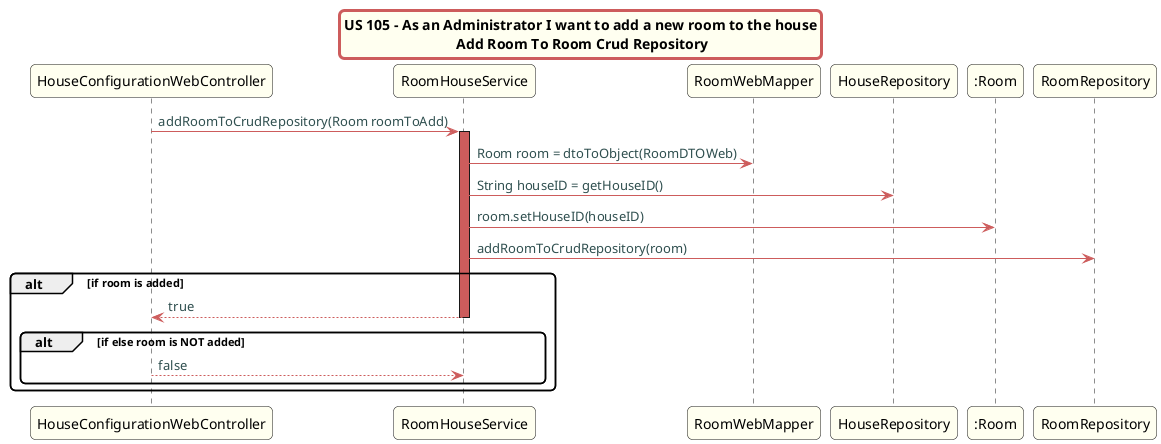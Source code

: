 @startuml
skinparam titleBorderRoundCorner 10
skinparam titleBorderThickness 3
skinparam titleBorderColor indianred
skinparam titleBackgroundColor ivory
skinparam FontName quicksand

skinparam actor {
 	BorderColor indianred
 	}

 skinparam sequence {
 	LifeLineBackgroundColor indianred
 	ParticipantBackgroundColor ivory
 }

 skinparam roundcorner 10

 skinparam component {
   arrowThickness 1
   ArrowFontName Verdana
   ArrowColor indianred
   ArrowFontColor darkslategrey
 }
title US 105 - As an Administrator I want to add a new room to the house\n Add Room To Room Crud Repository

"HouseConfigurationWebController" -> "RoomHouseService":  addRoomToCrudRepository(Room roomToAdd)
activate "RoomHouseService"
"RoomHouseService" -> "RoomWebMapper": Room room = dtoToObject(RoomDTOWeb)
"RoomHouseService" -> "HouseRepository": String houseID = getHouseID()
"RoomHouseService" -> ":Room": room.setHouseID(houseID)

"RoomHouseService" -> "RoomRepository": addRoomToCrudRepository(room)

alt if room is added
return true
alt if else room is NOT added
return false
deactivate "RoomHouseService"
end
end
@enduml